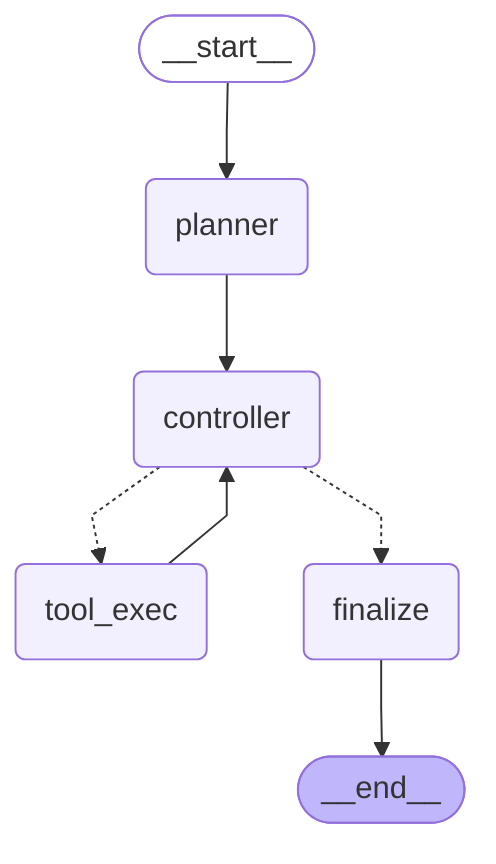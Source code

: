 ---
config:
  flowchart:
    curve: linear
---
graph TD;
	__start__([<p>__start__</p>]):::first
	planner(planner)
	controller(controller)
	tool_exec(tool_exec)
	finalize(finalize)
	__end__([<p>__end__</p>]):::last
	__start__ --> planner;
	controller -.-> finalize;
	controller -.-> tool_exec;
	planner --> controller;
	tool_exec --> controller;
	finalize --> __end__;
	classDef default fill:#f2f0ff,line-height:1.2
	classDef first fill-opacity:0
	classDef last fill:#bfb6fc